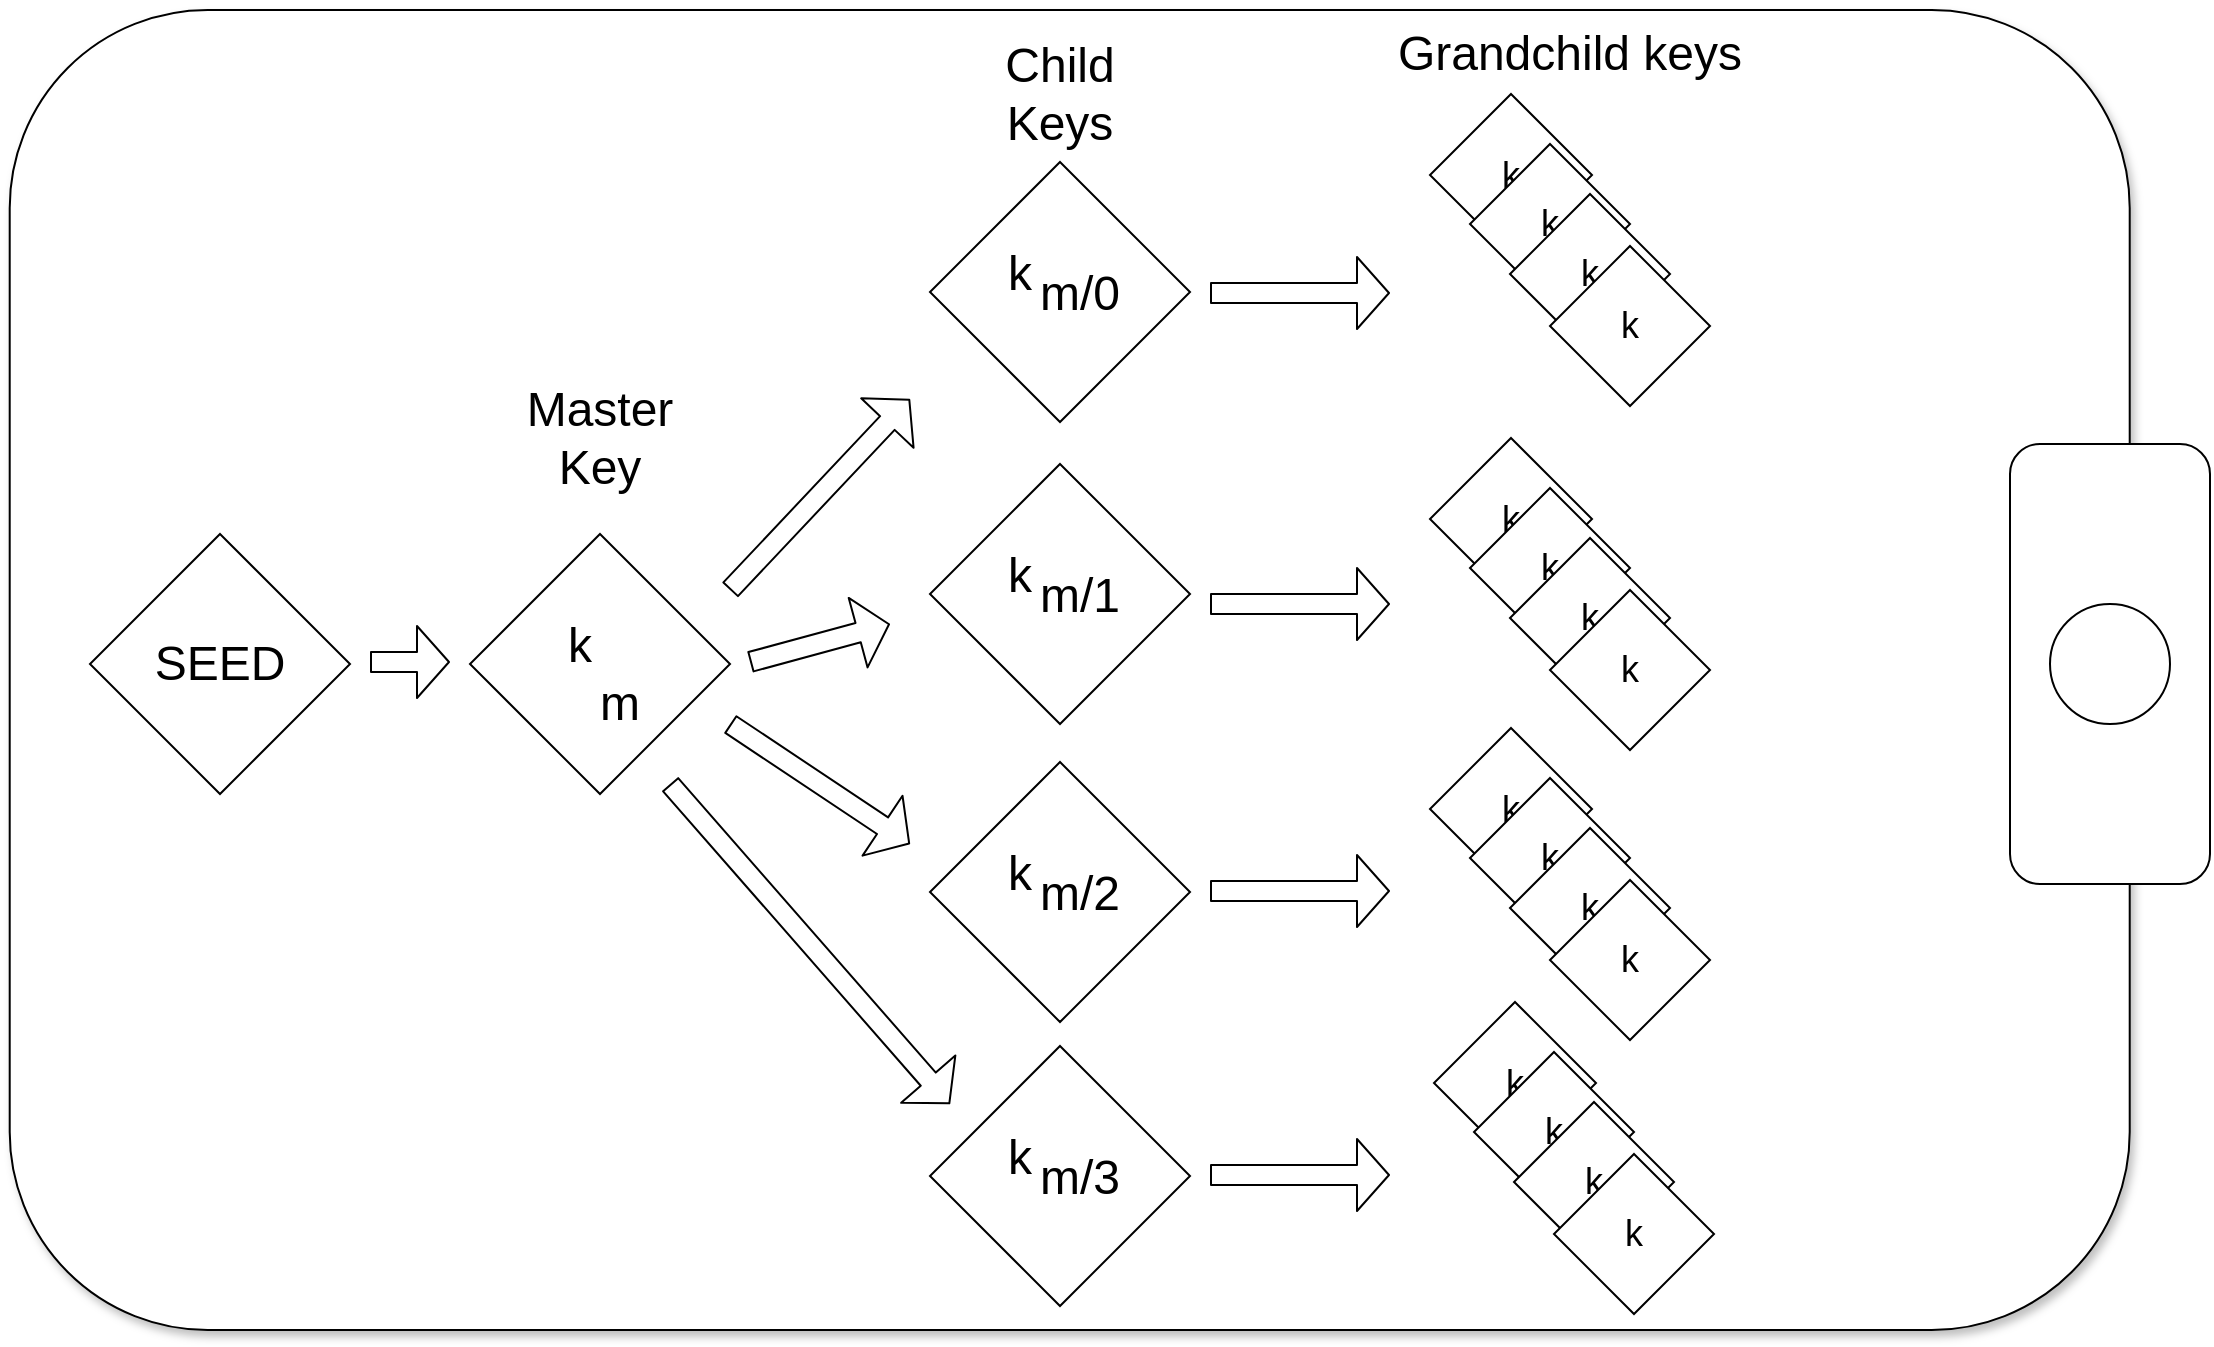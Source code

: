 <mxfile version="10.6.1" type="device"><diagram id="Fq14AiZP8uPZWLWToU1H" name="Page-1"><mxGraphModel dx="1516" dy="1032" grid="1" gridSize="10" guides="1" tooltips="1" connect="1" arrows="1" fold="1" page="1" pageScale="1" pageWidth="1100" pageHeight="850" math="0" shadow="0"><root><mxCell id="0"/><mxCell id="1" parent="0"/><mxCell id="jKV0YkmiO5nI5mVhXirh-12" value="" style="group" vertex="1" connectable="0" parent="1"><mxGeometry x="240" y="285" width="829.857" height="398" as="geometry"/></mxCell><mxCell id="jKV0YkmiO5nI5mVhXirh-19" value="" style="group" vertex="1" connectable="0" parent="jKV0YkmiO5nI5mVhXirh-12"><mxGeometry width="829.857" height="398" as="geometry"/></mxCell><mxCell id="jKV0YkmiO5nI5mVhXirh-25" value="" style="group" vertex="1" connectable="0" parent="jKV0YkmiO5nI5mVhXirh-19"><mxGeometry width="829.857" height="398" as="geometry"/></mxCell><mxCell id="jKV0YkmiO5nI5mVhXirh-2" value="" style="rounded=1;whiteSpace=wrap;html=1;shadow=1;fillColor=#FFFFFF;" vertex="1" parent="jKV0YkmiO5nI5mVhXirh-25"><mxGeometry x="-230.143" y="-262" width="1060" height="660" as="geometry"/></mxCell><mxCell id="jKV0YkmiO5nI5mVhXirh-13" value="" style="rhombus;whiteSpace=wrap;html=1;" vertex="1" parent="jKV0YkmiO5nI5mVhXirh-25"><mxGeometry width="130" height="130" as="geometry"/></mxCell><mxCell id="jKV0YkmiO5nI5mVhXirh-14" value="&lt;span style=&quot;font-size: 24px&quot;&gt;k&lt;/span&gt;" style="text;html=1;strokeColor=none;fillColor=none;align=center;verticalAlign=middle;whiteSpace=wrap;rounded=0;direction=south;" vertex="1" parent="jKV0YkmiO5nI5mVhXirh-25"><mxGeometry x="45" y="36" width="20" height="40" as="geometry"/></mxCell><mxCell id="jKV0YkmiO5nI5mVhXirh-112" value="&lt;font style=&quot;font-size: 24px&quot;&gt;Child&lt;br&gt;Keys&lt;/font&gt;&lt;br&gt;" style="text;html=1;strokeColor=none;fillColor=none;align=center;verticalAlign=middle;whiteSpace=wrap;rounded=0;shadow=1;" vertex="1" parent="jKV0YkmiO5nI5mVhXirh-25"><mxGeometry x="250" y="-230" width="90" height="20" as="geometry"/></mxCell><mxCell id="jKV0YkmiO5nI5mVhXirh-3" value="" style="rounded=1;whiteSpace=wrap;html=1;" vertex="1" parent="1"><mxGeometry x="1010" y="240" width="100" height="220" as="geometry"/></mxCell><mxCell id="jKV0YkmiO5nI5mVhXirh-4" value="" style="ellipse;whiteSpace=wrap;html=1;aspect=fixed;" vertex="1" parent="1"><mxGeometry x="1030" y="320" width="60" height="60" as="geometry"/></mxCell><mxCell id="jKV0YkmiO5nI5mVhXirh-11" value="" style="group" vertex="1" connectable="0" parent="1"><mxGeometry x="50" y="285" width="130" height="130" as="geometry"/></mxCell><mxCell id="jKV0YkmiO5nI5mVhXirh-8" value="" style="rhombus;whiteSpace=wrap;html=1;" vertex="1" parent="jKV0YkmiO5nI5mVhXirh-11"><mxGeometry width="130" height="130" as="geometry"/></mxCell><mxCell id="jKV0YkmiO5nI5mVhXirh-9" value="&lt;font style=&quot;font-size: 24px&quot;&gt;SEED&lt;/font&gt;" style="text;html=1;strokeColor=none;fillColor=none;align=center;verticalAlign=middle;whiteSpace=wrap;rounded=0;direction=south;" vertex="1" parent="jKV0YkmiO5nI5mVhXirh-11"><mxGeometry x="55" y="45" width="20" height="40" as="geometry"/></mxCell><mxCell id="jKV0YkmiO5nI5mVhXirh-15" value="&lt;span style=&quot;font-size: 24px&quot;&gt;m&lt;/span&gt;" style="text;html=1;strokeColor=none;fillColor=none;align=center;verticalAlign=middle;whiteSpace=wrap;rounded=0;direction=south;" vertex="1" parent="1"><mxGeometry x="305" y="350" width="20" height="40" as="geometry"/></mxCell><mxCell id="jKV0YkmiO5nI5mVhXirh-31" value="" style="group" vertex="1" connectable="0" parent="1"><mxGeometry x="470" y="250" width="130" height="130" as="geometry"/></mxCell><mxCell id="jKV0YkmiO5nI5mVhXirh-26" value="" style="group" vertex="1" connectable="0" parent="jKV0YkmiO5nI5mVhXirh-31"><mxGeometry width="130" height="130" as="geometry"/></mxCell><mxCell id="jKV0YkmiO5nI5mVhXirh-27" value="" style="rhombus;whiteSpace=wrap;html=1;" vertex="1" parent="jKV0YkmiO5nI5mVhXirh-26"><mxGeometry width="130" height="130" as="geometry"/></mxCell><mxCell id="jKV0YkmiO5nI5mVhXirh-28" value="&lt;span style=&quot;font-size: 24px&quot;&gt;k&lt;/span&gt;" style="text;html=1;strokeColor=none;fillColor=none;align=center;verticalAlign=middle;whiteSpace=wrap;rounded=0;direction=south;" vertex="1" parent="jKV0YkmiO5nI5mVhXirh-26"><mxGeometry x="35" y="36" width="20" height="40" as="geometry"/></mxCell><mxCell id="jKV0YkmiO5nI5mVhXirh-29" value="&lt;span style=&quot;font-size: 24px&quot;&gt;m/1&lt;/span&gt;" style="text;html=1;strokeColor=none;fillColor=none;align=center;verticalAlign=middle;whiteSpace=wrap;rounded=0;direction=south;" vertex="1" parent="jKV0YkmiO5nI5mVhXirh-31"><mxGeometry x="70" y="46" width="10" height="40" as="geometry"/></mxCell><mxCell id="jKV0YkmiO5nI5mVhXirh-47" value="" style="group" vertex="1" connectable="0" parent="1"><mxGeometry x="470" y="99" width="130" height="130" as="geometry"/></mxCell><mxCell id="jKV0YkmiO5nI5mVhXirh-32" value="" style="group;direction=south;" vertex="1" connectable="0" parent="jKV0YkmiO5nI5mVhXirh-47"><mxGeometry width="130" height="130" as="geometry"/></mxCell><mxCell id="jKV0YkmiO5nI5mVhXirh-33" value="" style="group" vertex="1" connectable="0" parent="jKV0YkmiO5nI5mVhXirh-32"><mxGeometry width="130" height="130" as="geometry"/></mxCell><mxCell id="jKV0YkmiO5nI5mVhXirh-34" value="" style="rhombus;whiteSpace=wrap;html=1;" vertex="1" parent="jKV0YkmiO5nI5mVhXirh-33"><mxGeometry width="130" height="130" as="geometry"/></mxCell><mxCell id="jKV0YkmiO5nI5mVhXirh-35" value="&lt;span style=&quot;font-size: 24px&quot;&gt;k&lt;/span&gt;" style="text;html=1;strokeColor=none;fillColor=none;align=center;verticalAlign=middle;whiteSpace=wrap;rounded=0;direction=south;" vertex="1" parent="jKV0YkmiO5nI5mVhXirh-33"><mxGeometry x="35" y="36" width="20" height="40" as="geometry"/></mxCell><mxCell id="jKV0YkmiO5nI5mVhXirh-36" value="&lt;span style=&quot;font-size: 24px&quot;&gt;m/0&lt;/span&gt;" style="text;html=1;strokeColor=none;fillColor=none;align=center;verticalAlign=middle;whiteSpace=wrap;rounded=0;direction=south;" vertex="1" parent="jKV0YkmiO5nI5mVhXirh-32"><mxGeometry x="70" y="46" width="10" height="40" as="geometry"/></mxCell><mxCell id="jKV0YkmiO5nI5mVhXirh-48" value="" style="group" vertex="1" connectable="0" parent="1"><mxGeometry x="470" y="541" width="130" height="130" as="geometry"/></mxCell><mxCell id="jKV0YkmiO5nI5mVhXirh-49" value="" style="group;direction=south;" vertex="1" connectable="0" parent="jKV0YkmiO5nI5mVhXirh-48"><mxGeometry width="130" height="130" as="geometry"/></mxCell><mxCell id="jKV0YkmiO5nI5mVhXirh-50" value="" style="group" vertex="1" connectable="0" parent="jKV0YkmiO5nI5mVhXirh-49"><mxGeometry width="130" height="130" as="geometry"/></mxCell><mxCell id="jKV0YkmiO5nI5mVhXirh-51" value="" style="rhombus;whiteSpace=wrap;html=1;" vertex="1" parent="jKV0YkmiO5nI5mVhXirh-50"><mxGeometry width="130" height="130" as="geometry"/></mxCell><mxCell id="jKV0YkmiO5nI5mVhXirh-52" value="&lt;span style=&quot;font-size: 24px&quot;&gt;k&lt;/span&gt;" style="text;html=1;strokeColor=none;fillColor=none;align=center;verticalAlign=middle;whiteSpace=wrap;rounded=0;direction=south;" vertex="1" parent="jKV0YkmiO5nI5mVhXirh-50"><mxGeometry x="35" y="36" width="20" height="40" as="geometry"/></mxCell><mxCell id="jKV0YkmiO5nI5mVhXirh-53" value="&lt;span style=&quot;font-size: 24px&quot;&gt;m/3&lt;/span&gt;" style="text;html=1;strokeColor=none;fillColor=none;align=center;verticalAlign=middle;whiteSpace=wrap;rounded=0;direction=south;" vertex="1" parent="jKV0YkmiO5nI5mVhXirh-49"><mxGeometry x="70" y="46" width="10" height="40" as="geometry"/></mxCell><mxCell id="jKV0YkmiO5nI5mVhXirh-54" value="" style="group" vertex="1" connectable="0" parent="1"><mxGeometry x="470" y="399" width="130" height="130" as="geometry"/></mxCell><mxCell id="jKV0YkmiO5nI5mVhXirh-55" value="" style="group;direction=south;" vertex="1" connectable="0" parent="jKV0YkmiO5nI5mVhXirh-54"><mxGeometry width="130" height="130" as="geometry"/></mxCell><mxCell id="jKV0YkmiO5nI5mVhXirh-56" value="" style="group" vertex="1" connectable="0" parent="jKV0YkmiO5nI5mVhXirh-55"><mxGeometry width="130" height="130" as="geometry"/></mxCell><mxCell id="jKV0YkmiO5nI5mVhXirh-57" value="" style="rhombus;whiteSpace=wrap;html=1;" vertex="1" parent="jKV0YkmiO5nI5mVhXirh-56"><mxGeometry width="130" height="130" as="geometry"/></mxCell><mxCell id="jKV0YkmiO5nI5mVhXirh-58" value="&lt;span style=&quot;font-size: 24px&quot;&gt;k&lt;/span&gt;" style="text;html=1;strokeColor=none;fillColor=none;align=center;verticalAlign=middle;whiteSpace=wrap;rounded=0;direction=south;" vertex="1" parent="jKV0YkmiO5nI5mVhXirh-56"><mxGeometry x="35" y="36" width="20" height="40" as="geometry"/></mxCell><mxCell id="jKV0YkmiO5nI5mVhXirh-59" value="&lt;span style=&quot;font-size: 24px&quot;&gt;m/2&lt;/span&gt;" style="text;html=1;strokeColor=none;fillColor=none;align=center;verticalAlign=middle;whiteSpace=wrap;rounded=0;direction=south;" vertex="1" parent="jKV0YkmiO5nI5mVhXirh-55"><mxGeometry x="70" y="46" width="10" height="40" as="geometry"/></mxCell><mxCell id="jKV0YkmiO5nI5mVhXirh-74" value="" style="group" vertex="1" connectable="0" parent="1"><mxGeometry x="720" y="65" width="140" height="156" as="geometry"/></mxCell><mxCell id="jKV0YkmiO5nI5mVhXirh-69" value="&lt;font style=&quot;font-size: 18px&quot;&gt;k&lt;/font&gt;" style="rhombus;whiteSpace=wrap;html=1;" vertex="1" parent="jKV0YkmiO5nI5mVhXirh-74"><mxGeometry width="81" height="81" as="geometry"/></mxCell><mxCell id="jKV0YkmiO5nI5mVhXirh-70" value="&lt;font style=&quot;font-size: 18px&quot;&gt;k&lt;/font&gt;" style="rhombus;whiteSpace=wrap;html=1;" vertex="1" parent="jKV0YkmiO5nI5mVhXirh-74"><mxGeometry x="20" y="25" width="80" height="80" as="geometry"/></mxCell><mxCell id="jKV0YkmiO5nI5mVhXirh-71" value="&lt;font style=&quot;font-size: 18px&quot;&gt;k&lt;/font&gt;" style="rhombus;whiteSpace=wrap;html=1;" vertex="1" parent="jKV0YkmiO5nI5mVhXirh-74"><mxGeometry x="40" y="50" width="80" height="80" as="geometry"/></mxCell><mxCell id="jKV0YkmiO5nI5mVhXirh-72" value="&lt;font style=&quot;font-size: 18px&quot;&gt;k&lt;/font&gt;" style="rhombus;whiteSpace=wrap;html=1;" vertex="1" parent="jKV0YkmiO5nI5mVhXirh-74"><mxGeometry x="60" y="76" width="80" height="80" as="geometry"/></mxCell><mxCell id="jKV0YkmiO5nI5mVhXirh-75" value="" style="group" vertex="1" connectable="0" parent="1"><mxGeometry x="720" y="237" width="140" height="156" as="geometry"/></mxCell><mxCell id="jKV0YkmiO5nI5mVhXirh-76" value="&lt;font style=&quot;font-size: 18px&quot;&gt;k&lt;/font&gt;" style="rhombus;whiteSpace=wrap;html=1;" vertex="1" parent="jKV0YkmiO5nI5mVhXirh-75"><mxGeometry width="81" height="81" as="geometry"/></mxCell><mxCell id="jKV0YkmiO5nI5mVhXirh-77" value="&lt;font style=&quot;font-size: 18px&quot;&gt;k&lt;/font&gt;" style="rhombus;whiteSpace=wrap;html=1;" vertex="1" parent="jKV0YkmiO5nI5mVhXirh-75"><mxGeometry x="20" y="25" width="80" height="80" as="geometry"/></mxCell><mxCell id="jKV0YkmiO5nI5mVhXirh-78" value="&lt;font style=&quot;font-size: 18px&quot;&gt;k&lt;/font&gt;" style="rhombus;whiteSpace=wrap;html=1;" vertex="1" parent="jKV0YkmiO5nI5mVhXirh-75"><mxGeometry x="40" y="50" width="80" height="80" as="geometry"/></mxCell><mxCell id="jKV0YkmiO5nI5mVhXirh-79" value="&lt;font style=&quot;font-size: 18px&quot;&gt;k&lt;/font&gt;" style="rhombus;whiteSpace=wrap;html=1;" vertex="1" parent="jKV0YkmiO5nI5mVhXirh-75"><mxGeometry x="60" y="76" width="80" height="80" as="geometry"/></mxCell><mxCell id="jKV0YkmiO5nI5mVhXirh-80" value="" style="group" vertex="1" connectable="0" parent="1"><mxGeometry x="720" y="382" width="140" height="156" as="geometry"/></mxCell><mxCell id="jKV0YkmiO5nI5mVhXirh-81" value="&lt;font style=&quot;font-size: 18px&quot;&gt;k&lt;/font&gt;" style="rhombus;whiteSpace=wrap;html=1;" vertex="1" parent="jKV0YkmiO5nI5mVhXirh-80"><mxGeometry width="81" height="81" as="geometry"/></mxCell><mxCell id="jKV0YkmiO5nI5mVhXirh-82" value="&lt;font style=&quot;font-size: 18px&quot;&gt;k&lt;/font&gt;" style="rhombus;whiteSpace=wrap;html=1;" vertex="1" parent="jKV0YkmiO5nI5mVhXirh-80"><mxGeometry x="20" y="25" width="80" height="80" as="geometry"/></mxCell><mxCell id="jKV0YkmiO5nI5mVhXirh-83" value="&lt;font style=&quot;font-size: 18px&quot;&gt;k&lt;/font&gt;" style="rhombus;whiteSpace=wrap;html=1;" vertex="1" parent="jKV0YkmiO5nI5mVhXirh-80"><mxGeometry x="40" y="50" width="80" height="80" as="geometry"/></mxCell><mxCell id="jKV0YkmiO5nI5mVhXirh-84" value="&lt;font style=&quot;font-size: 18px&quot;&gt;k&lt;/font&gt;" style="rhombus;whiteSpace=wrap;html=1;" vertex="1" parent="jKV0YkmiO5nI5mVhXirh-80"><mxGeometry x="60" y="76" width="80" height="80" as="geometry"/></mxCell><mxCell id="jKV0YkmiO5nI5mVhXirh-85" value="" style="group" vertex="1" connectable="0" parent="1"><mxGeometry x="722" y="519" width="140" height="156" as="geometry"/></mxCell><mxCell id="jKV0YkmiO5nI5mVhXirh-86" value="&lt;font style=&quot;font-size: 18px&quot;&gt;k&lt;/font&gt;" style="rhombus;whiteSpace=wrap;html=1;" vertex="1" parent="jKV0YkmiO5nI5mVhXirh-85"><mxGeometry width="81" height="81" as="geometry"/></mxCell><mxCell id="jKV0YkmiO5nI5mVhXirh-87" value="&lt;font style=&quot;font-size: 18px&quot;&gt;k&lt;/font&gt;" style="rhombus;whiteSpace=wrap;html=1;" vertex="1" parent="jKV0YkmiO5nI5mVhXirh-85"><mxGeometry x="20" y="25" width="80" height="80" as="geometry"/></mxCell><mxCell id="jKV0YkmiO5nI5mVhXirh-88" value="&lt;font style=&quot;font-size: 18px&quot;&gt;k&lt;/font&gt;" style="rhombus;whiteSpace=wrap;html=1;" vertex="1" parent="jKV0YkmiO5nI5mVhXirh-85"><mxGeometry x="40" y="50" width="80" height="80" as="geometry"/></mxCell><mxCell id="jKV0YkmiO5nI5mVhXirh-89" value="&lt;font style=&quot;font-size: 18px&quot;&gt;k&lt;/font&gt;" style="rhombus;whiteSpace=wrap;html=1;" vertex="1" parent="jKV0YkmiO5nI5mVhXirh-85"><mxGeometry x="60" y="76" width="80" height="80" as="geometry"/></mxCell><mxCell id="jKV0YkmiO5nI5mVhXirh-97" value="" style="shape=flexArrow;endArrow=classic;html=1;endWidth=25;endSize=5;" edge="1" parent="1"><mxGeometry width="50" height="50" relative="1" as="geometry"><mxPoint x="610" y="320" as="sourcePoint"/><mxPoint x="700" y="320" as="targetPoint"/></mxGeometry></mxCell><mxCell id="jKV0YkmiO5nI5mVhXirh-98" value="" style="shape=flexArrow;endArrow=classic;html=1;endWidth=25;endSize=5;" edge="1" parent="1"><mxGeometry width="50" height="50" relative="1" as="geometry"><mxPoint x="610" y="164.5" as="sourcePoint"/><mxPoint x="700" y="164.5" as="targetPoint"/></mxGeometry></mxCell><mxCell id="jKV0YkmiO5nI5mVhXirh-99" value="" style="shape=flexArrow;endArrow=classic;html=1;endWidth=25;endSize=5;" edge="1" parent="1"><mxGeometry width="50" height="50" relative="1" as="geometry"><mxPoint x="610" y="463.5" as="sourcePoint"/><mxPoint x="700" y="463.5" as="targetPoint"/></mxGeometry></mxCell><mxCell id="jKV0YkmiO5nI5mVhXirh-100" value="" style="shape=flexArrow;endArrow=classic;html=1;endWidth=25;endSize=5;" edge="1" parent="1"><mxGeometry width="50" height="50" relative="1" as="geometry"><mxPoint x="610" y="605.5" as="sourcePoint"/><mxPoint x="700" y="605.5" as="targetPoint"/></mxGeometry></mxCell><mxCell id="jKV0YkmiO5nI5mVhXirh-101" value="" style="shape=flexArrow;endArrow=classic;html=1;endWidth=25;endSize=5;" edge="1" parent="1"><mxGeometry width="50" height="50" relative="1" as="geometry"><mxPoint x="370" y="313" as="sourcePoint"/><mxPoint x="460" y="217.5" as="targetPoint"/></mxGeometry></mxCell><mxCell id="jKV0YkmiO5nI5mVhXirh-102" value="" style="shape=flexArrow;endArrow=classic;html=1;endWidth=25;endSize=5;" edge="1" parent="1"><mxGeometry width="50" height="50" relative="1" as="geometry"><mxPoint x="380" y="349" as="sourcePoint"/><mxPoint x="450" y="330" as="targetPoint"/></mxGeometry></mxCell><mxCell id="jKV0YkmiO5nI5mVhXirh-103" value="" style="shape=flexArrow;endArrow=classic;html=1;endWidth=25;endSize=5;" edge="1" parent="1"><mxGeometry width="50" height="50" relative="1" as="geometry"><mxPoint x="370" y="380" as="sourcePoint"/><mxPoint x="460" y="440" as="targetPoint"/></mxGeometry></mxCell><mxCell id="jKV0YkmiO5nI5mVhXirh-105" value="" style="shape=flexArrow;endArrow=classic;html=1;endWidth=25;endSize=5;" edge="1" parent="1"><mxGeometry width="50" height="50" relative="1" as="geometry"><mxPoint x="340" y="410" as="sourcePoint"/><mxPoint x="480" y="570" as="targetPoint"/></mxGeometry></mxCell><mxCell id="jKV0YkmiO5nI5mVhXirh-106" value="" style="shape=flexArrow;endArrow=classic;html=1;endWidth=25;endSize=5;" edge="1" parent="1"><mxGeometry width="50" height="50" relative="1" as="geometry"><mxPoint x="190" y="349" as="sourcePoint"/><mxPoint x="230" y="349" as="targetPoint"/></mxGeometry></mxCell><mxCell id="jKV0YkmiO5nI5mVhXirh-107" value="&lt;font style=&quot;font-size: 24px&quot;&gt;Master Key&lt;/font&gt;" style="text;html=1;strokeColor=none;fillColor=none;align=center;verticalAlign=middle;whiteSpace=wrap;rounded=0;shadow=1;" vertex="1" parent="1"><mxGeometry x="285" y="227" width="40" height="20" as="geometry"/></mxCell><mxCell id="jKV0YkmiO5nI5mVhXirh-117" value="&lt;font style=&quot;font-size: 24px&quot;&gt;Grandchild keys&lt;/font&gt;" style="text;html=1;strokeColor=none;fillColor=none;align=center;verticalAlign=middle;whiteSpace=wrap;rounded=0;shadow=1;" vertex="1" parent="1"><mxGeometry x="695" y="35" width="190" height="20" as="geometry"/></mxCell></root></mxGraphModel></diagram></mxfile>